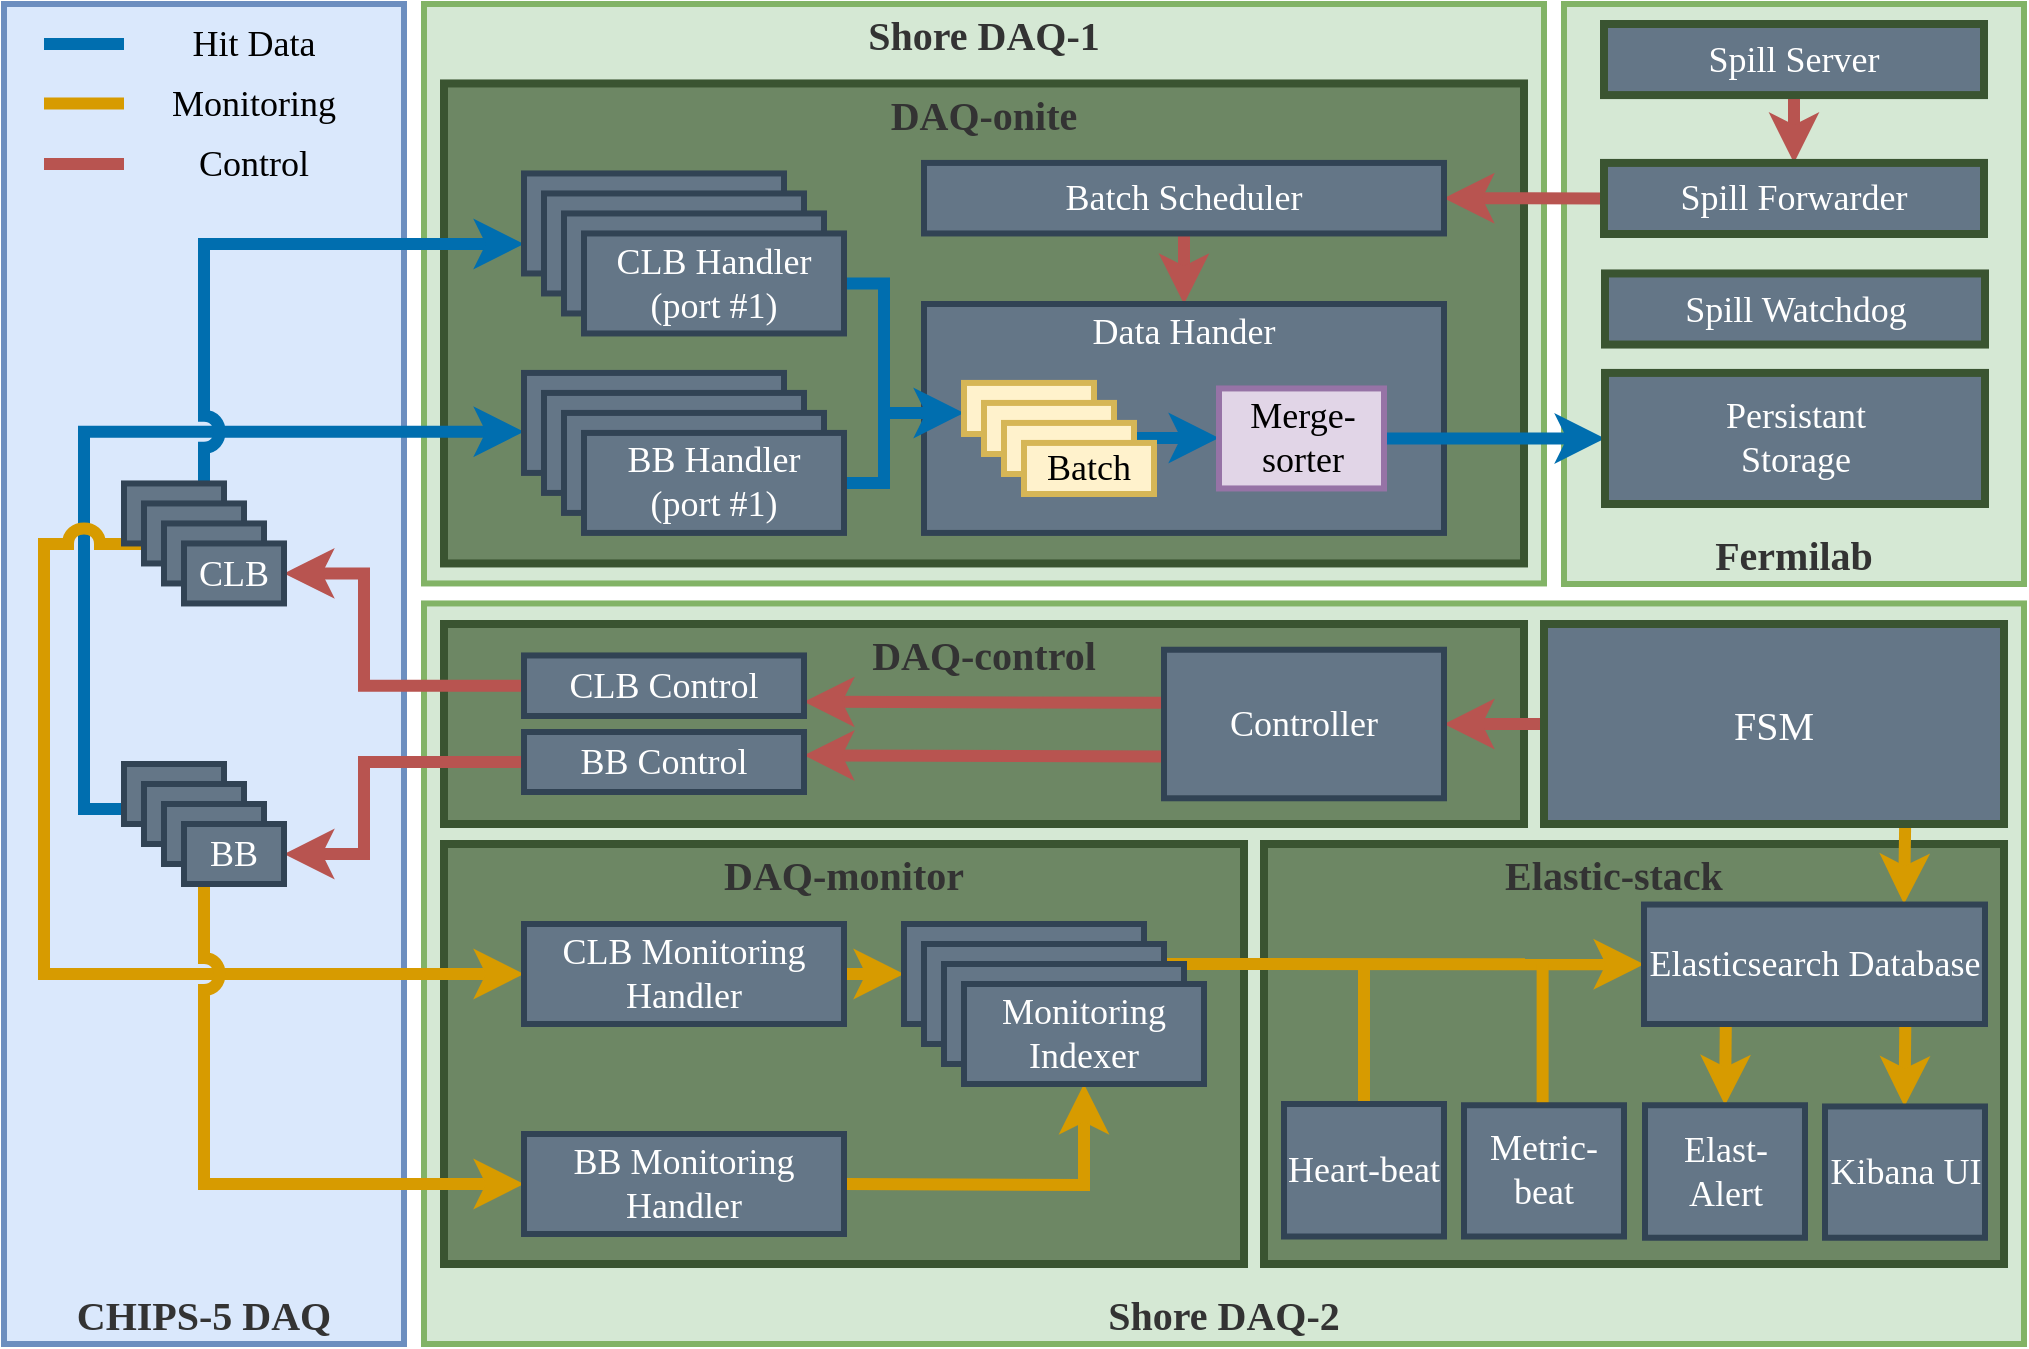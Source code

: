 <mxfile version="13.8.5" type="device"><diagram id="ByYj9_OFNJQ3FoiUH0uM" name="Page-1"><mxGraphModel dx="2415" dy="912" grid="1" gridSize="10" guides="1" tooltips="1" connect="1" arrows="1" fold="1" page="1" pageScale="1" pageWidth="827" pageHeight="1169" math="0" shadow="0"><root><mxCell id="0"/><mxCell id="1" parent="0"/><mxCell id="LFQNKRwyCbY-0l9sFFwr-14" value="" style="rounded=0;whiteSpace=wrap;html=1;fillColor=#dae8fc;strokeWidth=3;strokeColor=#6c8ebf;" vertex="1" parent="1"><mxGeometry x="-60" y="40" width="200" height="670" as="geometry"/></mxCell><mxCell id="LFQNKRwyCbY-0l9sFFwr-8" value="" style="rounded=0;whiteSpace=wrap;html=1;fillColor=#d5e8d4;strokeColor=#82b366;strokeWidth=3;" vertex="1" parent="1"><mxGeometry x="720" y="40" width="230" height="290" as="geometry"/></mxCell><mxCell id="LFQNKRwyCbY-0l9sFFwr-7" value="" style="rounded=0;whiteSpace=wrap;html=1;fillColor=#d5e8d4;strokeColor=#82b366;strokeWidth=3;" vertex="1" parent="1"><mxGeometry x="150" y="339.73" width="800" height="370.27" as="geometry"/></mxCell><mxCell id="LFQNKRwyCbY-0l9sFFwr-6" value="" style="rounded=0;whiteSpace=wrap;html=1;fillColor=#d5e8d4;strokeColor=#82b366;strokeWidth=3;" vertex="1" parent="1"><mxGeometry x="150" y="40" width="560" height="289.73" as="geometry"/></mxCell><mxCell id="IRb7rLZqEssGCOmvbZ2l-61" value="" style="rounded=0;whiteSpace=wrap;html=1;fillColor=#6d8764;strokeWidth=4;strokeColor=#3A5431;fontColor=#ffffff;" parent="1" vertex="1"><mxGeometry x="160" y="350" width="540" height="100" as="geometry"/></mxCell><mxCell id="IRb7rLZqEssGCOmvbZ2l-65" value="" style="endArrow=classic;html=1;shadow=0;strokeColor=#b85450;strokeWidth=6;exitX=0;exitY=0.5;exitDx=0;exitDy=0;edgeStyle=orthogonalEdgeStyle;rounded=0;fillColor=#f8cecc;entryX=1;entryY=0.5;entryDx=0;entryDy=0;" parent="1" source="IRb7rLZqEssGCOmvbZ2l-62" target="IRb7rLZqEssGCOmvbZ2l-38" edge="1"><mxGeometry width="50" height="50" relative="1" as="geometry"><mxPoint x="70" y="389.73" as="sourcePoint"/><mxPoint x="90" y="325" as="targetPoint"/><Array as="points"><mxPoint x="120" y="381"/><mxPoint x="120" y="325"/></Array></mxGeometry></mxCell><mxCell id="IRb7rLZqEssGCOmvbZ2l-1" value="" style="rounded=0;whiteSpace=wrap;html=1;fillColor=#6d8764;strokeWidth=4;strokeColor=#3A5431;fontColor=#ffffff;" parent="1" vertex="1"><mxGeometry x="160" y="79.73" width="540" height="240" as="geometry"/></mxCell><mxCell id="IRb7rLZqEssGCOmvbZ2l-32" value="" style="endArrow=classic;html=1;strokeWidth=6;fillColor=#1ba1e2;edgeStyle=orthogonalEdgeStyle;exitX=0;exitY=0.75;exitDx=0;exitDy=0;rounded=0;jumpStyle=arc;entryX=0;entryY=0.588;entryDx=0;entryDy=0;entryPerimeter=0;strokeColor=#006EAF;" parent="1" source="IRb7rLZqEssGCOmvbZ2l-9" edge="1" target="IRb7rLZqEssGCOmvbZ2l-23"><mxGeometry width="50" height="50" relative="1" as="geometry"><mxPoint x="-20" y="254" as="sourcePoint"/><mxPoint x="190" y="254" as="targetPoint"/><Array as="points"><mxPoint x="-20" y="443"/><mxPoint x="-20" y="254"/></Array></mxGeometry></mxCell><mxCell id="IRb7rLZqEssGCOmvbZ2l-31" value="" style="rounded=0;whiteSpace=wrap;html=1;fillColor=#6d8764;strokeWidth=4;strokeColor=#3A5431;fontColor=#ffffff;" parent="1" vertex="1"><mxGeometry x="160" y="460" width="400" height="210" as="geometry"/></mxCell><mxCell id="IRb7rLZqEssGCOmvbZ2l-54" value="" style="endArrow=classic;html=1;strokeWidth=6;fillColor=#ffe6cc;edgeStyle=orthogonalEdgeStyle;rounded=0;labelBorderColor=none;shadow=0;sketch=0;jumpStyle=arc;entryX=0;entryY=0.5;entryDx=0;entryDy=0;strokeColor=#d79b00;" parent="1" edge="1" target="IRb7rLZqEssGCOmvbZ2l-47"><mxGeometry width="50" height="50" relative="1" as="geometry"><mxPoint x="20" y="310" as="sourcePoint"/><mxPoint x="190" y="505" as="targetPoint"/><Array as="points"><mxPoint x="-40" y="310"/><mxPoint x="-40" y="525"/></Array></mxGeometry></mxCell><mxCell id="IRb7rLZqEssGCOmvbZ2l-53" value="" style="endArrow=classic;html=1;strokeWidth=6;fillColor=#ffe6cc;edgeStyle=orthogonalEdgeStyle;rounded=0;jumpStyle=arc;strokeColor=#d79b00;" parent="1" edge="1" target="IRb7rLZqEssGCOmvbZ2l-46"><mxGeometry width="50" height="50" relative="1" as="geometry"><mxPoint x="40" y="460" as="sourcePoint"/><mxPoint x="190" y="600" as="targetPoint"/><Array as="points"><mxPoint x="40" y="630"/></Array></mxGeometry></mxCell><mxCell id="IRb7rLZqEssGCOmvbZ2l-16" value="" style="endArrow=classic;html=1;strokeWidth=6;fillColor=#1ba1e2;edgeStyle=orthogonalEdgeStyle;rounded=0;jumpStyle=arc;strokeColor=#006EAF;" parent="1" source="IRb7rLZqEssGCOmvbZ2l-36" edge="1" target="IRb7rLZqEssGCOmvbZ2l-7"><mxGeometry width="50" height="50" relative="1" as="geometry"><mxPoint x="40" y="270" as="sourcePoint"/><mxPoint x="188" y="160" as="targetPoint"/><Array as="points"><mxPoint x="40" y="160"/></Array></mxGeometry></mxCell><mxCell id="IRb7rLZqEssGCOmvbZ2l-67" value="" style="rounded=0;whiteSpace=wrap;html=1;fillColor=#6d8764;strokeWidth=4;strokeColor=#3A5431;fontColor=#ffffff;" parent="1" vertex="1"><mxGeometry x="570" y="460" width="370" height="210" as="geometry"/></mxCell><mxCell id="IRb7rLZqEssGCOmvbZ2l-70" value="&lt;b&gt;&lt;font style=&quot;font-size: 20px&quot; face=&quot;lmodern&quot;&gt;DAQ-control&lt;/font&gt;&lt;/b&gt;" style="text;html=1;align=center;verticalAlign=middle;whiteSpace=wrap;rounded=0;fontColor=#333333;strokeWidth=3;" parent="1" vertex="1"><mxGeometry x="350" y="350" width="160" height="30.27" as="geometry"/></mxCell><mxCell id="IRb7rLZqEssGCOmvbZ2l-72" value="&lt;b&gt;&lt;font style=&quot;font-size: 20px&quot; face=&quot;lmodern&quot;&gt;DAQ-monitor&lt;/font&gt;&lt;/b&gt;" style="text;html=1;align=center;verticalAlign=middle;whiteSpace=wrap;rounded=0;fontColor=#333333;strokeWidth=3;" parent="1" vertex="1"><mxGeometry x="280" y="459.73" width="160" height="30.27" as="geometry"/></mxCell><mxCell id="IRb7rLZqEssGCOmvbZ2l-73" value="&lt;b&gt;&lt;font style=&quot;font-size: 20px&quot; face=&quot;lmodern&quot;&gt;DAQ-onite&lt;/font&gt;&lt;/b&gt;" style="text;html=1;align=center;verticalAlign=middle;whiteSpace=wrap;rounded=0;fontColor=#333333;strokeWidth=3;" parent="1" vertex="1"><mxGeometry x="350" y="79.73" width="160" height="30.27" as="geometry"/></mxCell><mxCell id="IRb7rLZqEssGCOmvbZ2l-74" value="&lt;b&gt;&lt;font style=&quot;font-size: 20px&quot; face=&quot;lmodern&quot;&gt;Elastic-stack&lt;/font&gt;&lt;/b&gt;" style="text;html=1;align=center;verticalAlign=middle;whiteSpace=wrap;rounded=0;fontColor=#333333;strokeWidth=3;" parent="1" vertex="1"><mxGeometry x="665" y="460" width="160" height="30.27" as="geometry"/></mxCell><mxCell id="LFQNKRwyCbY-0l9sFFwr-3" value="" style="endArrow=classic;html=1;strokeWidth=6;edgeStyle=orthogonalEdgeStyle;entryX=0.5;entryY=1;entryDx=0;entryDy=0;rounded=0;fillColor=#ffe6cc;strokeColor=#d79b00;" edge="1" parent="1" target="IRb7rLZqEssGCOmvbZ2l-60"><mxGeometry width="50" height="50" relative="1" as="geometry"><mxPoint x="360" y="630" as="sourcePoint"/><mxPoint x="410" y="580" as="targetPoint"/></mxGeometry></mxCell><mxCell id="LFQNKRwyCbY-0l9sFFwr-4" value="" style="endArrow=classic;html=1;strokeColor=#d79b00;strokeWidth=6;exitX=1;exitY=0.5;exitDx=0;exitDy=0;entryX=0;entryY=0.5;entryDx=0;entryDy=0;fillColor=#ffe6cc;" edge="1" parent="1" source="IRb7rLZqEssGCOmvbZ2l-47" target="IRb7rLZqEssGCOmvbZ2l-57"><mxGeometry width="50" height="50" relative="1" as="geometry"><mxPoint x="500" y="530" as="sourcePoint"/><mxPoint x="550" y="480" as="targetPoint"/></mxGeometry></mxCell><mxCell id="LFQNKRwyCbY-0l9sFFwr-5" value="" style="endArrow=classic;html=1;strokeColor=#d79b00;strokeWidth=6;exitX=1;exitY=0.5;exitDx=0;exitDy=0;entryX=0;entryY=0.5;entryDx=0;entryDy=0;fillColor=#ffe6cc;" edge="1" parent="1" target="IRb7rLZqEssGCOmvbZ2l-78"><mxGeometry width="50" height="50" relative="1" as="geometry"><mxPoint x="520" y="520" as="sourcePoint"/><mxPoint x="765" y="518" as="targetPoint"/></mxGeometry></mxCell><mxCell id="LFQNKRwyCbY-0l9sFFwr-10" value="" style="endArrow=classic;html=1;strokeColor=#b85450;strokeWidth=6;exitX=0;exitY=0.5;exitDx=0;exitDy=0;fillColor=#f8cecc;edgeStyle=orthogonalEdgeStyle;entryX=1;entryY=0.5;entryDx=0;entryDy=0;rounded=0;" edge="1" parent="1" source="IRb7rLZqEssGCOmvbZ2l-63" target="IRb7rLZqEssGCOmvbZ2l-20"><mxGeometry width="50" height="50" relative="1" as="geometry"><mxPoint x="150" y="390" as="sourcePoint"/><mxPoint x="50" y="419" as="targetPoint"/><Array as="points"><mxPoint x="120" y="419"/><mxPoint x="120" y="465"/></Array></mxGeometry></mxCell><mxCell id="LFQNKRwyCbY-0l9sFFwr-11" value="&lt;b&gt;&lt;font style=&quot;font-size: 20px&quot; face=&quot;lmodern&quot;&gt;Shore DAQ-1&lt;br&gt;&lt;/font&gt;&lt;/b&gt;" style="text;html=1;align=center;verticalAlign=middle;whiteSpace=wrap;rounded=0;fontColor=#333333;strokeWidth=3;" vertex="1" parent="1"><mxGeometry x="350" y="40" width="160" height="30" as="geometry"/></mxCell><mxCell id="LFQNKRwyCbY-0l9sFFwr-12" value="&lt;b&gt;&lt;font style=&quot;font-size: 20px&quot; face=&quot;lmodern&quot;&gt;Shore DAQ-2&lt;br&gt;&lt;/font&gt;&lt;/b&gt;" style="text;html=1;align=center;verticalAlign=middle;whiteSpace=wrap;rounded=0;fontColor=#333333;strokeWidth=3;" vertex="1" parent="1"><mxGeometry x="470" y="680" width="160" height="30" as="geometry"/></mxCell><mxCell id="LFQNKRwyCbY-0l9sFFwr-13" value="&lt;b&gt;&lt;font style=&quot;font-size: 20px&quot; face=&quot;lmodern&quot;&gt;Fermilab&lt;br&gt;&lt;/font&gt;&lt;/b&gt;" style="text;html=1;align=center;verticalAlign=middle;whiteSpace=wrap;rounded=0;fontColor=#333333;strokeWidth=3;" vertex="1" parent="1"><mxGeometry x="755" y="300" width="160" height="30" as="geometry"/></mxCell><mxCell id="LFQNKRwyCbY-0l9sFFwr-16" value="" style="endArrow=none;html=1;strokeColor=#d79b00;strokeWidth=6;exitX=0.5;exitY=0;exitDx=0;exitDy=0;fillColor=#ffe6cc;" edge="1" parent="1" source="IRb7rLZqEssGCOmvbZ2l-79"><mxGeometry width="50" height="50" relative="1" as="geometry"><mxPoint x="600" y="550" as="sourcePoint"/><mxPoint x="620" y="520" as="targetPoint"/></mxGeometry></mxCell><mxCell id="LFQNKRwyCbY-0l9sFFwr-17" value="" style="endArrow=none;html=1;strokeColor=#d79b00;strokeWidth=6;exitX=0.5;exitY=0;exitDx=0;exitDy=0;fillColor=#ffe6cc;" edge="1" parent="1"><mxGeometry width="50" height="50" relative="1" as="geometry"><mxPoint x="709.31" y="590" as="sourcePoint"/><mxPoint x="709.31" y="520" as="targetPoint"/></mxGeometry></mxCell><mxCell id="IRb7rLZqEssGCOmvbZ2l-7" value="" style="rounded=0;whiteSpace=wrap;html=1;fillColor=#647687;strokeWidth=3;fontColor=#ffffff;strokeColor=#314354;" parent="1" vertex="1"><mxGeometry x="200" y="124.73" width="130" height="50" as="geometry"/></mxCell><mxCell id="IRb7rLZqEssGCOmvbZ2l-13" value="" style="rounded=0;whiteSpace=wrap;html=1;fillColor=#647687;strokeWidth=3;fontColor=#ffffff;strokeColor=#314354;" parent="1" vertex="1"><mxGeometry x="210" y="134.73" width="130" height="50" as="geometry"/></mxCell><mxCell id="IRb7rLZqEssGCOmvbZ2l-14" value="" style="rounded=0;whiteSpace=wrap;html=1;fillColor=#647687;strokeWidth=3;fontColor=#ffffff;strokeColor=#314354;" parent="1" vertex="1"><mxGeometry x="220" y="144.73" width="130" height="50" as="geometry"/></mxCell><mxCell id="IRb7rLZqEssGCOmvbZ2l-23" value="" style="rounded=0;whiteSpace=wrap;html=1;fillColor=#647687;strokeWidth=3;fontColor=#ffffff;strokeColor=#314354;" parent="1" vertex="1"><mxGeometry x="200" y="224.46" width="130" height="50" as="geometry"/></mxCell><mxCell id="IRb7rLZqEssGCOmvbZ2l-24" value="" style="rounded=0;whiteSpace=wrap;html=1;fillColor=#647687;strokeWidth=3;fontColor=#ffffff;strokeColor=#314354;" parent="1" vertex="1"><mxGeometry x="210" y="234.46" width="130" height="50" as="geometry"/></mxCell><mxCell id="IRb7rLZqEssGCOmvbZ2l-25" value="" style="rounded=0;whiteSpace=wrap;html=1;fillColor=#647687;strokeWidth=3;fontColor=#ffffff;strokeColor=#314354;" parent="1" vertex="1"><mxGeometry x="220" y="244.46" width="130" height="50" as="geometry"/></mxCell><mxCell id="IRb7rLZqEssGCOmvbZ2l-46" value="&lt;font style=&quot;font-size: 18px&quot; face=&quot;lmodern&quot;&gt;BB Monitoring Handler&lt;br&gt;&lt;/font&gt;" style="rounded=0;whiteSpace=wrap;html=1;fillColor=#647687;strokeWidth=3;fontColor=#ffffff;strokeColor=#314354;" parent="1" vertex="1"><mxGeometry x="200" y="605" width="160" height="50" as="geometry"/></mxCell><mxCell id="IRb7rLZqEssGCOmvbZ2l-47" value="&lt;font style=&quot;font-size: 18px&quot; face=&quot;lmodern&quot;&gt;CLB Monitoring Handler&lt;br&gt;&lt;/font&gt;" style="rounded=0;whiteSpace=wrap;html=1;fillColor=#647687;strokeWidth=3;fontColor=#ffffff;strokeColor=#314354;" parent="1" vertex="1"><mxGeometry x="200" y="500" width="160" height="50" as="geometry"/></mxCell><mxCell id="IRb7rLZqEssGCOmvbZ2l-57" value="" style="rounded=0;whiteSpace=wrap;html=1;fillColor=#647687;strokeWidth=3;fontColor=#ffffff;strokeColor=#314354;" parent="1" vertex="1"><mxGeometry x="390" y="500" width="120" height="50" as="geometry"/></mxCell><mxCell id="IRb7rLZqEssGCOmvbZ2l-58" value="" style="rounded=0;whiteSpace=wrap;html=1;fillColor=#647687;strokeWidth=3;fontColor=#ffffff;strokeColor=#314354;" parent="1" vertex="1"><mxGeometry x="400" y="510" width="120" height="50" as="geometry"/></mxCell><mxCell id="IRb7rLZqEssGCOmvbZ2l-59" value="" style="rounded=0;whiteSpace=wrap;html=1;fillColor=#647687;strokeWidth=3;fontColor=#ffffff;strokeColor=#314354;" parent="1" vertex="1"><mxGeometry x="410" y="520" width="120" height="50" as="geometry"/></mxCell><mxCell id="IRb7rLZqEssGCOmvbZ2l-60" value="&lt;font style=&quot;font-size: 18px&quot; face=&quot;lmodern&quot;&gt;Monitoring Indexer &lt;/font&gt;&lt;font style=&quot;font-size: 18px&quot; face=&quot;lmodern&quot;&gt;&lt;font style=&quot;font-size: 18px&quot; face=&quot;lmodern&quot;&gt;&lt;br&gt;&lt;/font&gt;&lt;/font&gt;" style="rounded=0;whiteSpace=wrap;html=1;fillColor=#647687;strokeWidth=3;fontColor=#ffffff;strokeColor=#314354;" parent="1" vertex="1"><mxGeometry x="420" y="530" width="120" height="50" as="geometry"/></mxCell><mxCell id="IRb7rLZqEssGCOmvbZ2l-79" value="&lt;font style=&quot;font-size: 18px&quot; face=&quot;lmodern&quot;&gt;Heart-beat&lt;/font&gt;&lt;font style=&quot;font-size: 18px&quot; face=&quot;lmodern&quot;&gt;&lt;font style=&quot;font-size: 18px&quot; face=&quot;lmodern&quot;&gt;&lt;br&gt;&lt;/font&gt;&lt;/font&gt;" style="rounded=0;whiteSpace=wrap;html=1;fillColor=#647687;strokeWidth=3;fontColor=#ffffff;strokeColor=#314354;" parent="1" vertex="1"><mxGeometry x="580" y="590" width="80" height="66.25" as="geometry"/></mxCell><mxCell id="IRb7rLZqEssGCOmvbZ2l-83" value="&lt;font style=&quot;font-size: 18px&quot; face=&quot;lmodern&quot;&gt;Metric-beat&lt;/font&gt;&lt;font style=&quot;font-size: 18px&quot; face=&quot;lmodern&quot;&gt;&lt;font style=&quot;font-size: 18px&quot; face=&quot;lmodern&quot;&gt;&lt;br&gt;&lt;/font&gt;&lt;/font&gt;" style="rounded=0;whiteSpace=wrap;html=1;fillColor=#647687;strokeWidth=3;fontColor=#ffffff;strokeColor=#314354;" parent="1" vertex="1"><mxGeometry x="670" y="590.62" width="80" height="65.63" as="geometry"/></mxCell><mxCell id="IRb7rLZqEssGCOmvbZ2l-9" value="&lt;font style=&quot;font-size: 18px&quot; face=&quot;lmodern&quot;&gt;BB&lt;br&gt;&lt;/font&gt;" style="rounded=0;whiteSpace=wrap;html=1;fillColor=#647687;strokeWidth=3;fontColor=#ffffff;strokeColor=#314354;" parent="1" vertex="1"><mxGeometry y="420" width="50" height="30" as="geometry"/></mxCell><mxCell id="IRb7rLZqEssGCOmvbZ2l-18" value="&lt;font style=&quot;font-size: 18px&quot; face=&quot;lmodern&quot;&gt;BB&lt;br&gt;&lt;/font&gt;" style="rounded=0;whiteSpace=wrap;html=1;fillColor=#647687;strokeWidth=3;fontColor=#ffffff;strokeColor=#314354;" parent="1" vertex="1"><mxGeometry x="10" y="430" width="50" height="30" as="geometry"/></mxCell><mxCell id="IRb7rLZqEssGCOmvbZ2l-19" value="&lt;font style=&quot;font-size: 18px&quot; face=&quot;lmodern&quot;&gt;BB&lt;br&gt;&lt;/font&gt;" style="rounded=0;whiteSpace=wrap;html=1;fillColor=#647687;strokeWidth=3;fontColor=#ffffff;strokeColor=#314354;" parent="1" vertex="1"><mxGeometry x="20" y="440" width="50" height="30" as="geometry"/></mxCell><mxCell id="IRb7rLZqEssGCOmvbZ2l-20" value="&lt;font style=&quot;font-size: 18px&quot; face=&quot;lmodern&quot;&gt;BB&lt;br&gt;&lt;/font&gt;" style="rounded=0;whiteSpace=wrap;html=1;fillColor=#647687;strokeWidth=3;fontColor=#ffffff;strokeColor=#314354;" parent="1" vertex="1"><mxGeometry x="30" y="450" width="50" height="30" as="geometry"/></mxCell><mxCell id="IRb7rLZqEssGCOmvbZ2l-34" value="" style="rounded=0;whiteSpace=wrap;html=1;fillColor=#647687;strokeWidth=3;fontColor=#ffffff;strokeColor=#314354;" parent="1" vertex="1"><mxGeometry y="279.73" width="50" height="30" as="geometry"/></mxCell><mxCell id="IRb7rLZqEssGCOmvbZ2l-36" value="" style="rounded=0;whiteSpace=wrap;html=1;fillColor=#647687;strokeWidth=3;fontColor=#ffffff;strokeColor=#314354;" parent="1" vertex="1"><mxGeometry x="10" y="289.73" width="50" height="30" as="geometry"/></mxCell><mxCell id="IRb7rLZqEssGCOmvbZ2l-37" value="" style="rounded=0;whiteSpace=wrap;html=1;fillColor=#647687;strokeWidth=3;fontColor=#ffffff;strokeColor=#314354;" parent="1" vertex="1"><mxGeometry x="20" y="299.73" width="50" height="30" as="geometry"/></mxCell><mxCell id="IRb7rLZqEssGCOmvbZ2l-38" value="&lt;font style=&quot;font-size: 18px&quot; face=&quot;lmodern&quot;&gt;CLB&lt;br&gt;&lt;/font&gt;" style="rounded=0;whiteSpace=wrap;html=1;fillColor=#647687;strokeWidth=3;fontColor=#ffffff;strokeColor=#314354;" parent="1" vertex="1"><mxGeometry x="30" y="309.73" width="50" height="30" as="geometry"/></mxCell><mxCell id="LFQNKRwyCbY-0l9sFFwr-32" value="" style="endArrow=classic;html=1;strokeColor=#d79b00;strokeWidth=6;entryX=0.5;entryY=0;entryDx=0;entryDy=0;fillColor=#ffe6cc;" edge="1" parent="1" target="LFQNKRwyCbY-0l9sFFwr-30"><mxGeometry width="50" height="50" relative="1" as="geometry"><mxPoint x="801" y="540" as="sourcePoint"/><mxPoint x="690" y="490" as="targetPoint"/></mxGeometry></mxCell><mxCell id="LFQNKRwyCbY-0l9sFFwr-33" value="" style="endArrow=classic;html=1;strokeColor=#d79b00;strokeWidth=6;entryX=0.5;entryY=0;entryDx=0;entryDy=0;fillColor=#ffe6cc;" edge="1" parent="1"><mxGeometry width="50" height="50" relative="1" as="geometry"><mxPoint x="890.75" y="540.62" as="sourcePoint"/><mxPoint x="890.25" y="591.24" as="targetPoint"/></mxGeometry></mxCell><mxCell id="LFQNKRwyCbY-0l9sFFwr-30" value="&lt;font style=&quot;font-size: 18px&quot; face=&quot;lmodern&quot;&gt;Elast-Alert&lt;/font&gt;&lt;font style=&quot;font-size: 18px&quot; face=&quot;lmodern&quot;&gt;&lt;font style=&quot;font-size: 18px&quot; face=&quot;lmodern&quot;&gt;&lt;br&gt;&lt;/font&gt;&lt;/font&gt;" style="rounded=0;whiteSpace=wrap;html=1;fillColor=#647687;strokeWidth=3;fontColor=#ffffff;strokeColor=#314354;" vertex="1" parent="1"><mxGeometry x="760.5" y="590.62" width="80" height="66.25" as="geometry"/></mxCell><mxCell id="LFQNKRwyCbY-0l9sFFwr-31" value="&lt;font style=&quot;font-size: 18px&quot; face=&quot;lmodern&quot;&gt;Kibana UI&lt;/font&gt;&lt;font style=&quot;font-size: 18px&quot; face=&quot;lmodern&quot;&gt;&lt;font style=&quot;font-size: 18px&quot; face=&quot;lmodern&quot;&gt;&lt;br&gt;&lt;/font&gt;&lt;/font&gt;" style="rounded=0;whiteSpace=wrap;html=1;fillColor=#647687;strokeWidth=3;fontColor=#ffffff;strokeColor=#314354;" vertex="1" parent="1"><mxGeometry x="850.5" y="591.24" width="80" height="65.63" as="geometry"/></mxCell><mxCell id="LFQNKRwyCbY-0l9sFFwr-34" value="" style="endArrow=classic;html=1;strokeColor=#b85450;strokeWidth=6;entryX=1;entryY=0.5;entryDx=0;entryDy=0;exitX=0;exitY=0.25;exitDx=0;exitDy=0;fillColor=#f8cecc;" edge="1" parent="1"><mxGeometry width="50" height="50" relative="1" as="geometry"><mxPoint x="520" y="389.437" as="sourcePoint"/><mxPoint x="340" y="388.865" as="targetPoint"/></mxGeometry></mxCell><mxCell id="LFQNKRwyCbY-0l9sFFwr-35" value="" style="endArrow=classic;html=1;strokeColor=#b85450;strokeWidth=6;entryX=1;entryY=0.5;entryDx=0;entryDy=0;exitX=0;exitY=0.25;exitDx=0;exitDy=0;fillColor=#f8cecc;" edge="1" parent="1"><mxGeometry width="50" height="50" relative="1" as="geometry"><mxPoint x="520" y="416.227" as="sourcePoint"/><mxPoint x="340" y="415.655" as="targetPoint"/></mxGeometry></mxCell><mxCell id="IRb7rLZqEssGCOmvbZ2l-62" value="&lt;font style=&quot;font-size: 18px&quot; face=&quot;lmodern&quot;&gt;CLB Control&lt;br&gt;&lt;/font&gt;" style="rounded=0;whiteSpace=wrap;html=1;fillColor=#647687;strokeWidth=3;fontColor=#ffffff;strokeColor=#314354;" parent="1" vertex="1"><mxGeometry x="200" y="365.73" width="140" height="30.27" as="geometry"/></mxCell><mxCell id="IRb7rLZqEssGCOmvbZ2l-63" value="&lt;font style=&quot;font-size: 18px&quot; face=&quot;lmodern&quot;&gt;BB Control&lt;br&gt;&lt;/font&gt;" style="rounded=0;whiteSpace=wrap;html=1;fillColor=#647687;strokeWidth=3;fontColor=#ffffff;strokeColor=#314354;" parent="1" vertex="1"><mxGeometry x="200" y="404" width="140" height="30" as="geometry"/></mxCell><mxCell id="LFQNKRwyCbY-0l9sFFwr-36" value="" style="endArrow=classic;html=1;strokeColor=#b85450;strokeWidth=6;exitX=0;exitY=0.5;exitDx=0;exitDy=0;fillColor=#f8cecc;" edge="1" parent="1" source="LFQNKRwyCbY-0l9sFFwr-18" target="LFQNKRwyCbY-0l9sFFwr-24"><mxGeometry width="50" height="50" relative="1" as="geometry"><mxPoint x="840" y="404.567" as="sourcePoint"/><mxPoint x="660" y="403.995" as="targetPoint"/></mxGeometry></mxCell><mxCell id="LFQNKRwyCbY-0l9sFFwr-24" value="&lt;font style=&quot;font-size: 18px&quot; face=&quot;lmodern&quot;&gt;Controller&lt;/font&gt;&lt;font style=&quot;font-size: 18px&quot; face=&quot;lmodern&quot;&gt;&lt;font style=&quot;font-size: 18px&quot; face=&quot;lmodern&quot;&gt;&lt;br&gt;&lt;/font&gt;&lt;/font&gt;" style="rounded=0;whiteSpace=wrap;html=1;fillColor=#647687;strokeWidth=3;fontColor=#ffffff;strokeColor=#314354;" vertex="1" parent="1"><mxGeometry x="520" y="362.87" width="140" height="74.27" as="geometry"/></mxCell><mxCell id="LFQNKRwyCbY-0l9sFFwr-37" value="" style="endArrow=classic;html=1;strokeColor=#d79b00;strokeWidth=6;fillColor=#ffe6cc;" edge="1" parent="1"><mxGeometry width="50" height="50" relative="1" as="geometry"><mxPoint x="890.58" y="450.0" as="sourcePoint"/><mxPoint x="890" y="490" as="targetPoint"/></mxGeometry></mxCell><mxCell id="IRb7rLZqEssGCOmvbZ2l-78" value="&lt;font style=&quot;font-size: 18px&quot; face=&quot;lmodern&quot;&gt;Elasticsearch Database&lt;/font&gt;&lt;font style=&quot;font-size: 18px&quot; face=&quot;lmodern&quot;&gt;&lt;font style=&quot;font-size: 18px&quot; face=&quot;lmodern&quot;&gt;&lt;br&gt;&lt;/font&gt;&lt;/font&gt;" style="rounded=0;whiteSpace=wrap;html=1;fillColor=#647687;strokeWidth=3;fontColor=#ffffff;strokeColor=#314354;" parent="1" vertex="1"><mxGeometry x="760" y="490.27" width="170.5" height="59.73" as="geometry"/></mxCell><mxCell id="LFQNKRwyCbY-0l9sFFwr-18" value="&lt;font style=&quot;font-size: 20px&quot; face=&quot;lmodern&quot;&gt;FSM&lt;/font&gt;&lt;font style=&quot;font-size: 20px&quot; face=&quot;lmodern&quot;&gt;&lt;font style=&quot;font-size: 20px&quot; face=&quot;lmodern&quot;&gt;&lt;br&gt;&lt;/font&gt;&lt;/font&gt;" style="rounded=0;whiteSpace=wrap;html=1;fillColor=#647687;strokeWidth=4;fontColor=#ffffff;strokeColor=#3A5431;" vertex="1" parent="1"><mxGeometry x="710" y="350" width="230" height="100" as="geometry"/></mxCell><mxCell id="LFQNKRwyCbY-0l9sFFwr-40" value="" style="endArrow=classic;html=1;strokeColor=#b85450;strokeWidth=6;exitX=0;exitY=0.5;exitDx=0;exitDy=0;entryX=1;entryY=0.5;entryDx=0;entryDy=0;fillColor=#f8cecc;" edge="1" parent="1" source="LFQNKRwyCbY-0l9sFFwr-41" target="LFQNKRwyCbY-0l9sFFwr-1"><mxGeometry width="50" height="50" relative="1" as="geometry"><mxPoint x="710.0" y="140.0" as="sourcePoint"/><mxPoint x="709.42" y="180.0" as="targetPoint"/></mxGeometry></mxCell><mxCell id="LFQNKRwyCbY-0l9sFFwr-43" value="" style="endArrow=classic;html=1;strokeColor=#b85450;strokeWidth=6;exitX=0.5;exitY=1;exitDx=0;exitDy=0;fillColor=#f8cecc;" edge="1" parent="1" source="LFQNKRwyCbY-0l9sFFwr-47" target="LFQNKRwyCbY-0l9sFFwr-41"><mxGeometry width="50" height="50" relative="1" as="geometry"><mxPoint x="835" y="90" as="sourcePoint"/><mxPoint x="670" y="152.365" as="targetPoint"/></mxGeometry></mxCell><mxCell id="LFQNKRwyCbY-0l9sFFwr-41" value="&lt;font style=&quot;font-size: 18px&quot; face=&quot;lmodern&quot;&gt;Spill Forwarder&lt;br&gt;&lt;/font&gt;" style="rounded=0;whiteSpace=wrap;html=1;fillColor=#647687;strokeWidth=4;fontColor=#ffffff;strokeColor=#3A5431;" vertex="1" parent="1"><mxGeometry x="740" y="119.46" width="190" height="35.54" as="geometry"/></mxCell><mxCell id="LFQNKRwyCbY-0l9sFFwr-46" value="&lt;font style=&quot;font-size: 18px&quot; face=&quot;lmodern&quot;&gt;Spill Watchdog&lt;br&gt;&lt;/font&gt;" style="rounded=0;whiteSpace=wrap;html=1;fillColor=#647687;strokeWidth=4;fontColor=#ffffff;strokeColor=#3A5431;" vertex="1" parent="1"><mxGeometry x="740.5" y="174.73" width="190" height="35.54" as="geometry"/></mxCell><mxCell id="LFQNKRwyCbY-0l9sFFwr-47" value="&lt;font style=&quot;font-size: 18px&quot; face=&quot;lmodern&quot;&gt;Spill Server&lt;br&gt;&lt;/font&gt;" style="rounded=0;whiteSpace=wrap;html=1;fillColor=#647687;strokeWidth=4;fontColor=#ffffff;strokeColor=#3A5431;" vertex="1" parent="1"><mxGeometry x="740" y="50.0" width="190" height="35.54" as="geometry"/></mxCell><mxCell id="LFQNKRwyCbY-0l9sFFwr-48" value="" style="endArrow=classic;html=1;strokeColor=#b85450;strokeWidth=6;exitX=0.5;exitY=1;exitDx=0;exitDy=0;fillColor=#f8cecc;entryX=0.5;entryY=0;entryDx=0;entryDy=0;" edge="1" parent="1" source="LFQNKRwyCbY-0l9sFFwr-1" target="LFQNKRwyCbY-0l9sFFwr-2"><mxGeometry width="50" height="50" relative="1" as="geometry"><mxPoint x="530" y="160.0" as="sourcePoint"/><mxPoint x="530" y="180" as="targetPoint"/></mxGeometry></mxCell><mxCell id="LFQNKRwyCbY-0l9sFFwr-1" value="&lt;font style=&quot;font-size: 18px&quot; face=&quot;lmodern&quot;&gt;Batch Scheduler&lt;br&gt;&lt;/font&gt;" style="rounded=0;whiteSpace=wrap;html=1;fillColor=#647687;strokeWidth=3;fontColor=#ffffff;strokeColor=#314354;" vertex="1" parent="1"><mxGeometry x="400" y="119.46" width="260" height="35.27" as="geometry"/></mxCell><mxCell id="LFQNKRwyCbY-0l9sFFwr-2" value="&lt;div&gt;&lt;font style=&quot;font-size: 18px&quot; face=&quot;lmodern&quot;&gt;Data Hander&lt;/font&gt;&lt;/div&gt;&lt;div&gt;&lt;font style=&quot;font-size: 18px&quot; face=&quot;lmodern&quot;&gt;&lt;br&gt;&lt;/font&gt;&lt;/div&gt;&lt;div&gt;&lt;font style=&quot;font-size: 18px&quot; face=&quot;lmodern&quot;&gt;&lt;br&gt;&lt;/font&gt;&lt;/div&gt;&lt;div&gt;&lt;font style=&quot;font-size: 18px&quot; face=&quot;lmodern&quot;&gt;&lt;br&gt;&lt;/font&gt;&lt;/div&gt;&lt;div&gt;&lt;font style=&quot;font-size: 18px&quot; face=&quot;lmodern&quot;&gt;&lt;br&gt;&lt;/font&gt;&lt;/div&gt;" style="rounded=0;whiteSpace=wrap;html=1;fillColor=#647687;strokeWidth=3;fontColor=#ffffff;strokeColor=#314354;" vertex="1" parent="1"><mxGeometry x="400" y="190" width="260" height="114.46" as="geometry"/></mxCell><mxCell id="LFQNKRwyCbY-0l9sFFwr-55" value="" style="endArrow=classic;html=1;strokeColor=#006EAF;strokeWidth=6;edgeStyle=orthogonalEdgeStyle;exitX=1;exitY=0.5;exitDx=0;exitDy=0;rounded=0;fillColor=#1ba1e2;" edge="1" parent="1" source="IRb7rLZqEssGCOmvbZ2l-26"><mxGeometry width="50" height="50" relative="1" as="geometry"><mxPoint x="370" y="244.46" as="sourcePoint"/><mxPoint x="420" y="244.46" as="targetPoint"/><Array as="points"><mxPoint x="380" y="280"/><mxPoint x="380" y="245"/></Array></mxGeometry></mxCell><mxCell id="LFQNKRwyCbY-0l9sFFwr-56" value="" style="endArrow=none;html=1;strokeColor=#006EAF;strokeWidth=6;entryX=1;entryY=0.5;entryDx=0;entryDy=0;edgeStyle=orthogonalEdgeStyle;rounded=0;fillColor=#1ba1e2;" edge="1" parent="1" target="IRb7rLZqEssGCOmvbZ2l-15"><mxGeometry width="50" height="50" relative="1" as="geometry"><mxPoint x="380" y="250" as="sourcePoint"/><mxPoint x="520" y="240" as="targetPoint"/><Array as="points"><mxPoint x="380" y="180"/></Array></mxGeometry></mxCell><mxCell id="IRb7rLZqEssGCOmvbZ2l-15" value="&lt;font style=&quot;font-size: 18px&quot; face=&quot;lmodern&quot;&gt;CLB Handler (port #1)&lt;br&gt;&lt;/font&gt;" style="rounded=0;whiteSpace=wrap;html=1;fillColor=#647687;strokeWidth=3;fontColor=#ffffff;strokeColor=#314354;" parent="1" vertex="1"><mxGeometry x="230" y="154.73" width="130" height="50" as="geometry"/></mxCell><mxCell id="IRb7rLZqEssGCOmvbZ2l-26" value="&lt;font style=&quot;font-size: 18px&quot; face=&quot;lmodern&quot;&gt;BB Handler &lt;/font&gt;&lt;br&gt;&lt;font style=&quot;font-size: 18px&quot; face=&quot;lmodern&quot;&gt;&lt;font style=&quot;font-size: 18px&quot; face=&quot;lmodern&quot;&gt;(port #1)&lt;/font&gt;&lt;/font&gt;" style="rounded=0;whiteSpace=wrap;html=1;fillColor=#647687;strokeWidth=3;fontColor=#ffffff;strokeColor=#314354;" parent="1" vertex="1"><mxGeometry x="230" y="254.46" width="130" height="50" as="geometry"/></mxCell><mxCell id="LFQNKRwyCbY-0l9sFFwr-50" value="" style="rounded=0;whiteSpace=wrap;html=1;fillColor=#fff2cc;strokeWidth=3;strokeColor=#d6b656;" vertex="1" parent="1"><mxGeometry x="420" y="229.46" width="65" height="25.54" as="geometry"/></mxCell><mxCell id="LFQNKRwyCbY-0l9sFFwr-51" value="" style="rounded=0;whiteSpace=wrap;html=1;fillColor=#fff2cc;strokeWidth=3;strokeColor=#d6b656;" vertex="1" parent="1"><mxGeometry x="430" y="239.46" width="65" height="25.54" as="geometry"/></mxCell><mxCell id="LFQNKRwyCbY-0l9sFFwr-49" value="" style="endArrow=classic;html=1;strokeColor=#006EAF;strokeWidth=6;exitX=1;exitY=0.5;exitDx=0;exitDy=0;entryX=0;entryY=0.5;entryDx=0;entryDy=0;fillColor=#1ba1e2;" edge="1" parent="1" source="LFQNKRwyCbY-0l9sFFwr-54" target="LFQNKRwyCbY-0l9sFFwr-23"><mxGeometry width="50" height="50" relative="1" as="geometry"><mxPoint x="670" y="257.13" as="sourcePoint"/><mxPoint x="590" y="256.995" as="targetPoint"/></mxGeometry></mxCell><mxCell id="LFQNKRwyCbY-0l9sFFwr-23" value="&lt;div&gt;&lt;font style=&quot;font-size: 18px&quot; face=&quot;lmodern&quot;&gt;Persistant&lt;/font&gt;&lt;/div&gt;&lt;div&gt;&lt;font style=&quot;font-size: 18px&quot; face=&quot;lmodern&quot;&gt;Storage&lt;/font&gt;&lt;/div&gt;" style="rounded=0;whiteSpace=wrap;html=1;fillColor=#647687;strokeWidth=4;fontColor=#ffffff;strokeColor=#3A5431;" vertex="1" parent="1"><mxGeometry x="740.5" y="224.46" width="190" height="65.54" as="geometry"/></mxCell><mxCell id="LFQNKRwyCbY-0l9sFFwr-57" value="" style="endArrow=classic;html=1;strokeColor=#006EAF;strokeWidth=6;entryX=0;entryY=0.5;entryDx=0;entryDy=0;fillColor=#1ba1e2;" edge="1" parent="1"><mxGeometry width="50" height="50" relative="1" as="geometry"><mxPoint x="500" y="257" as="sourcePoint"/><mxPoint x="547.5" y="256.99" as="targetPoint"/></mxGeometry></mxCell><mxCell id="LFQNKRwyCbY-0l9sFFwr-52" value="" style="rounded=0;whiteSpace=wrap;html=1;fillColor=#fff2cc;strokeWidth=3;strokeColor=#d6b656;" vertex="1" parent="1"><mxGeometry x="440" y="249.46" width="65" height="25.54" as="geometry"/></mxCell><mxCell id="LFQNKRwyCbY-0l9sFFwr-53" value="&lt;font style=&quot;font-size: 18px&quot; face=&quot;lmodern&quot;&gt;Batch&lt;br&gt;&lt;/font&gt;" style="rounded=0;whiteSpace=wrap;html=1;fillColor=#fff2cc;strokeWidth=3;strokeColor=#d6b656;" vertex="1" parent="1"><mxGeometry x="450" y="259.46" width="65" height="25.54" as="geometry"/></mxCell><mxCell id="LFQNKRwyCbY-0l9sFFwr-54" value="&lt;font style=&quot;font-size: 18px&quot; face=&quot;lmodern&quot;&gt;Merge-sorter&lt;/font&gt;" style="rounded=0;whiteSpace=wrap;html=1;fillColor=#e1d5e7;strokeWidth=3;strokeColor=#9673a6;" vertex="1" parent="1"><mxGeometry x="547.5" y="232.23" width="82.5" height="50" as="geometry"/></mxCell><mxCell id="LFQNKRwyCbY-0l9sFFwr-58" value="" style="endArrow=none;html=1;strokeColor=#006EAF;strokeWidth=6;fillColor=#1ba1e2;" edge="1" parent="1"><mxGeometry width="50" height="50" relative="1" as="geometry"><mxPoint x="-40" y="60" as="sourcePoint"/><mxPoint y="60" as="targetPoint"/></mxGeometry></mxCell><mxCell id="LFQNKRwyCbY-0l9sFFwr-59" value="&lt;font style=&quot;font-size: 18px&quot; face=&quot;lmodern&quot;&gt;Hit Data&lt;/font&gt;" style="text;html=1;strokeColor=none;fillColor=none;align=center;verticalAlign=middle;whiteSpace=wrap;rounded=0;" vertex="1" parent="1"><mxGeometry y="50" width="130" height="20" as="geometry"/></mxCell><mxCell id="LFQNKRwyCbY-0l9sFFwr-60" value="" style="endArrow=none;html=1;strokeColor=#d79b00;strokeWidth=6;fillColor=#ffe6cc;" edge="1" parent="1"><mxGeometry width="50" height="50" relative="1" as="geometry"><mxPoint x="-40" y="89.73" as="sourcePoint"/><mxPoint y="89.73" as="targetPoint"/></mxGeometry></mxCell><mxCell id="LFQNKRwyCbY-0l9sFFwr-61" value="&lt;font style=&quot;font-size: 18px&quot; face=&quot;lmodern&quot;&gt;Monitoring&lt;br&gt;&lt;/font&gt;" style="text;html=1;strokeColor=none;fillColor=none;align=center;verticalAlign=middle;whiteSpace=wrap;rounded=0;" vertex="1" parent="1"><mxGeometry y="79.73" width="130" height="20" as="geometry"/></mxCell><mxCell id="LFQNKRwyCbY-0l9sFFwr-62" value="" style="endArrow=none;html=1;strokeColor=#b85450;strokeWidth=6;fillColor=#f8cecc;" edge="1" parent="1"><mxGeometry width="50" height="50" relative="1" as="geometry"><mxPoint x="-40" y="120.0" as="sourcePoint"/><mxPoint y="120.0" as="targetPoint"/></mxGeometry></mxCell><mxCell id="LFQNKRwyCbY-0l9sFFwr-63" value="&lt;font style=&quot;font-size: 18px&quot; face=&quot;lmodern&quot;&gt;Control&lt;br&gt;&lt;/font&gt;" style="text;html=1;strokeColor=none;fillColor=none;align=center;verticalAlign=middle;whiteSpace=wrap;rounded=0;" vertex="1" parent="1"><mxGeometry y="110" width="130" height="20" as="geometry"/></mxCell><mxCell id="LFQNKRwyCbY-0l9sFFwr-64" value="&lt;b&gt;&lt;font style=&quot;font-size: 20px&quot; face=&quot;lmodern&quot;&gt;CHIPS-5 DAQ&lt;br&gt;&lt;/font&gt;&lt;/b&gt;" style="text;html=1;align=center;verticalAlign=middle;whiteSpace=wrap;rounded=0;fontColor=#333333;strokeWidth=3;" vertex="1" parent="1"><mxGeometry x="-40" y="680" width="160" height="30" as="geometry"/></mxCell></root></mxGraphModel></diagram></mxfile>
